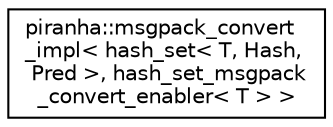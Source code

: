 digraph "Graphical Class Hierarchy"
{
  edge [fontname="Helvetica",fontsize="10",labelfontname="Helvetica",labelfontsize="10"];
  node [fontname="Helvetica",fontsize="10",shape=record];
  rankdir="LR";
  Node0 [label="piranha::msgpack_convert\l_impl\< hash_set\< T, Hash,\l Pred \>, hash_set_msgpack\l_convert_enabler\< T \> \>",height=0.2,width=0.4,color="black", fillcolor="white", style="filled",URL="$structpiranha_1_1msgpack__convert__impl_3_01hash__set_3_01_t_00_01_hash_00_01_pred_01_4_00_01has245a8d362a6b9766982e843223bd996f.html",tooltip="Specialisation of piranha::msgpack_convert() for piranha::hash_set. "];
}
